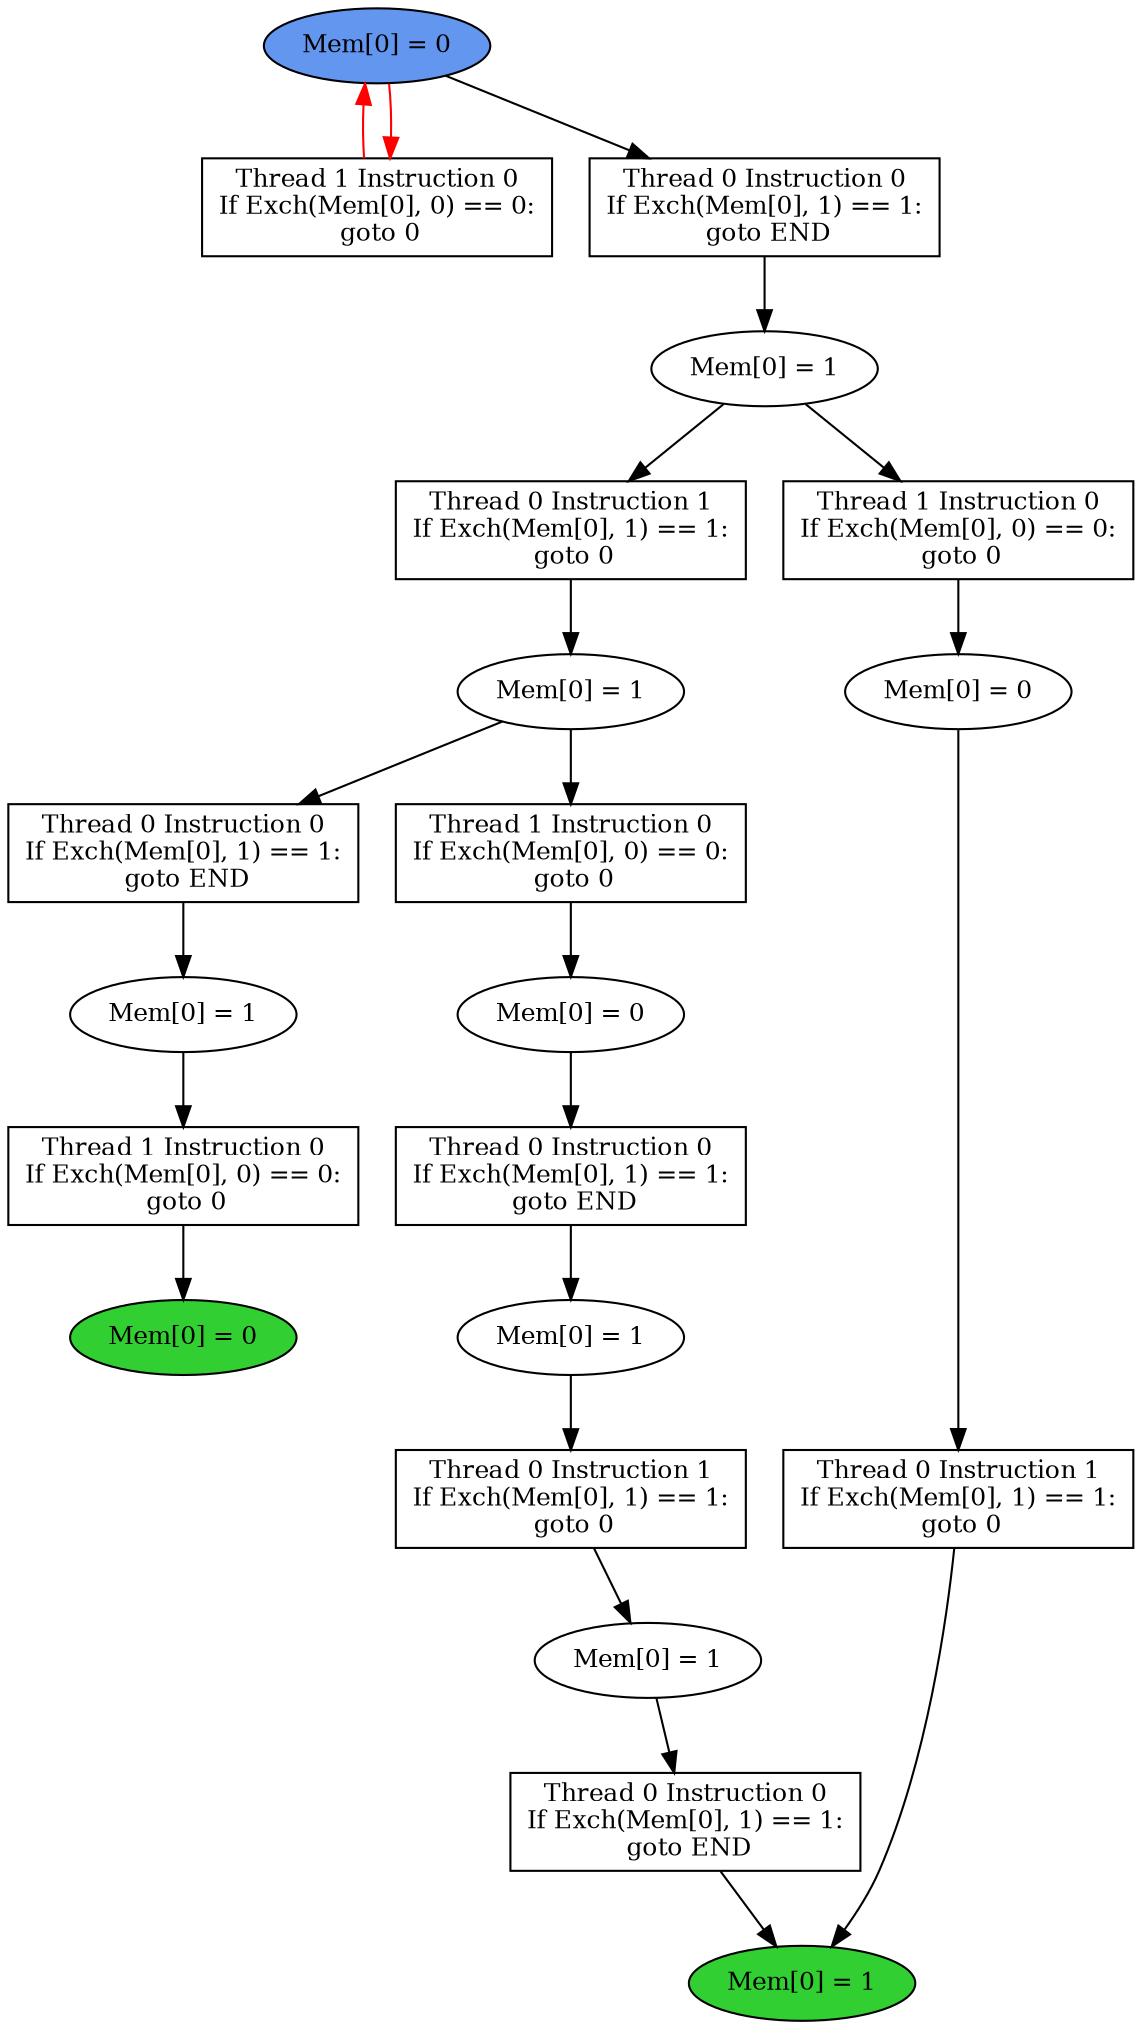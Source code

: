 digraph "graph" {
graph [fontsize=12]
node [fontsize=12]
edge [fontsize=12]
rankdir=TB;
"N16" -> "N12" [uuid = "<A0, END0>", color = "#000000", fontcolor = "#ffffff", style = "solid", label = "", dir = "forward", weight = "1"]
"N20" -> "N19" [uuid = "<A1, S6>", color = "#000000", fontcolor = "#ffffff", style = "solid", label = "", dir = "forward", weight = "1"]
"N31" -> "N28" [uuid = "<A2, START$0>", color = "#ff0000", fontcolor = "#ffffff", style = "solid", label = "", dir = "back", weight = "1"]
"N11" -> "N10" [uuid = "<A3, S5>", color = "#000000", fontcolor = "#ffffff", style = "solid", label = "", dir = "forward", weight = "1"]
"N26" -> "N25" [uuid = "<A4, S4>", color = "#000000", fontcolor = "#ffffff", style = "solid", label = "", dir = "forward", weight = "1"]
"N13" -> "N12" [uuid = "<A5, END0>", color = "#000000", fontcolor = "#ffffff", style = "solid", label = "", dir = "forward", weight = "1"]
"N18" -> "N17" [uuid = "<A6, S3>", color = "#000000", fontcolor = "#ffffff", style = "solid", label = "", dir = "forward", weight = "1"]
"N24" -> "N23" [uuid = "<A7, S2>", color = "#000000", fontcolor = "#ffffff", style = "solid", label = "", dir = "forward", weight = "1"]
"N9" -> "N8" [uuid = "<A8, END1>", color = "#000000", fontcolor = "#ffffff", style = "solid", label = "", dir = "forward", weight = "1"]
"N22" -> "N21" [uuid = "<A9, S1>", color = "#000000", fontcolor = "#ffffff", style = "solid", label = "", dir = "forward", weight = "1"]
"N15" -> "N14" [uuid = "<A10, S0>", color = "#000000", fontcolor = "#ffffff", style = "solid", label = "", dir = "forward", weight = "1"]
"N17" -> "N16" [uuid = "<A0, S3>", color = "#000000", fontcolor = "#ffffff", style = "solid", label = "", dir = "forward", weight = "1"]
"N21" -> "N20" [uuid = "<A1, S1>", color = "#000000", fontcolor = "#ffffff", style = "solid", label = "", dir = "forward", weight = "1"]
"N31" -> "N28" [uuid = "<A2, START$0>", color = "#ff0000", fontcolor = "#ffffff", style = "solid", label = "", dir = "forward", weight = "1"]
"N23" -> "N11" [uuid = "<A3, S2>", color = "#000000", fontcolor = "#ffffff", style = "solid", label = "", dir = "forward", weight = "1"]
"N31" -> "N26" [uuid = "<A4, START$0>", color = "#000000", fontcolor = "#ffffff", style = "solid", label = "", dir = "forward", weight = "1"]
"N14" -> "N13" [uuid = "<A5, S0>", color = "#000000", fontcolor = "#ffffff", style = "solid", label = "", dir = "forward", weight = "1"]
"N19" -> "N18" [uuid = "<A6, S6>", color = "#000000", fontcolor = "#ffffff", style = "solid", label = "", dir = "forward", weight = "1"]
"N25" -> "N24" [uuid = "<A7, S4>", color = "#000000", fontcolor = "#ffffff", style = "solid", label = "", dir = "forward", weight = "1"]
"N10" -> "N9" [uuid = "<A8, S5>", color = "#000000", fontcolor = "#ffffff", style = "solid", label = "", dir = "forward", weight = "1"]
"N23" -> "N22" [uuid = "<A9, S2>", color = "#000000", fontcolor = "#ffffff", style = "solid", label = "", dir = "forward", weight = "1"]
"N25" -> "N15" [uuid = "<A10, S4>", color = "#000000", fontcolor = "#ffffff", style = "solid", label = "", dir = "forward", weight = "1"]
"N8" [uuid="END1", label="Mem[0] = 0", fillcolor = "#31cf31", fontcolor = "#000000", shape = "ellipse", style = "filled, solid"]
"N9" [uuid="A8", label="Thread 1 Instruction 0
If Exch(Mem[0], 0) == 0:
 goto 0", fillcolor = "#ffffff", fontcolor = "#000000", shape = "box", style = "filled, solid"]
"N10" [uuid="S5", label="Mem[0] = 1", fillcolor = "#ffffff", fontcolor = "#000000", shape = "ellipse", style = "filled, solid"]
"N11" [uuid="A3", label="Thread 0 Instruction 0
If Exch(Mem[0], 1) == 1:
 goto END", fillcolor = "#ffffff", fontcolor = "#000000", shape = "box", style = "filled, solid"]
"N12" [uuid="END0", label="Mem[0] = 1", fillcolor = "#31cf31", fontcolor = "#000000", shape = "ellipse", style = "filled, solid"]
"N13" [uuid="A5", label="Thread 0 Instruction 1
If Exch(Mem[0], 1) == 1:
 goto 0", fillcolor = "#ffffff", fontcolor = "#000000", shape = "box", style = "filled, solid"]
"N14" [uuid="S0", label="Mem[0] = 0", fillcolor = "#ffffff", fontcolor = "#000000", shape = "ellipse", style = "filled, solid"]
"N15" [uuid="A10", label="Thread 1 Instruction 0
If Exch(Mem[0], 0) == 0:
 goto 0", fillcolor = "#ffffff", fontcolor = "#000000", shape = "box", style = "filled, solid"]
"N16" [uuid="A0", label="Thread 0 Instruction 0
If Exch(Mem[0], 1) == 1:
 goto END", fillcolor = "#ffffff", fontcolor = "#000000", shape = "box", style = "filled, solid"]
"N17" [uuid="S3", label="Mem[0] = 1", fillcolor = "#ffffff", fontcolor = "#000000", shape = "ellipse", style = "filled, solid"]
"N18" [uuid="A6", label="Thread 0 Instruction 1
If Exch(Mem[0], 1) == 1:
 goto 0", fillcolor = "#ffffff", fontcolor = "#000000", shape = "box", style = "filled, solid"]
"N19" [uuid="S6", label="Mem[0] = 1", fillcolor = "#ffffff", fontcolor = "#000000", shape = "ellipse", style = "filled, solid"]
"N20" [uuid="A1", label="Thread 0 Instruction 0
If Exch(Mem[0], 1) == 1:
 goto END", fillcolor = "#ffffff", fontcolor = "#000000", shape = "box", style = "filled, solid"]
"N21" [uuid="S1", label="Mem[0] = 0", fillcolor = "#ffffff", fontcolor = "#000000", shape = "ellipse", style = "filled, solid"]
"N22" [uuid="A9", label="Thread 1 Instruction 0
If Exch(Mem[0], 0) == 0:
 goto 0", fillcolor = "#ffffff", fontcolor = "#000000", shape = "box", style = "filled, solid"]
"N23" [uuid="S2", label="Mem[0] = 1", fillcolor = "#ffffff", fontcolor = "#000000", shape = "ellipse", style = "filled, solid"]
"N24" [uuid="A7", label="Thread 0 Instruction 1
If Exch(Mem[0], 1) == 1:
 goto 0", fillcolor = "#ffffff", fontcolor = "#000000", shape = "box", style = "filled, solid"]
"N25" [uuid="S4", label="Mem[0] = 1", fillcolor = "#ffffff", fontcolor = "#000000", shape = "ellipse", style = "filled, solid"]
"N26" [uuid="A4", label="Thread 0 Instruction 0
If Exch(Mem[0], 1) == 1:
 goto END", fillcolor = "#ffffff", fontcolor = "#000000", shape = "box", style = "filled, solid"]
"N28" [uuid="A2", label="Thread 1 Instruction 0
If Exch(Mem[0], 0) == 0:
 goto 0", fillcolor = "#ffffff", fontcolor = "#000000", shape = "box", style = "filled, solid"]
"N31" [uuid="START$0", label="Mem[0] = 0", fillcolor = "#6396ef", fontcolor = "#000000", shape = "ellipse", style = "filled, solid"]
}